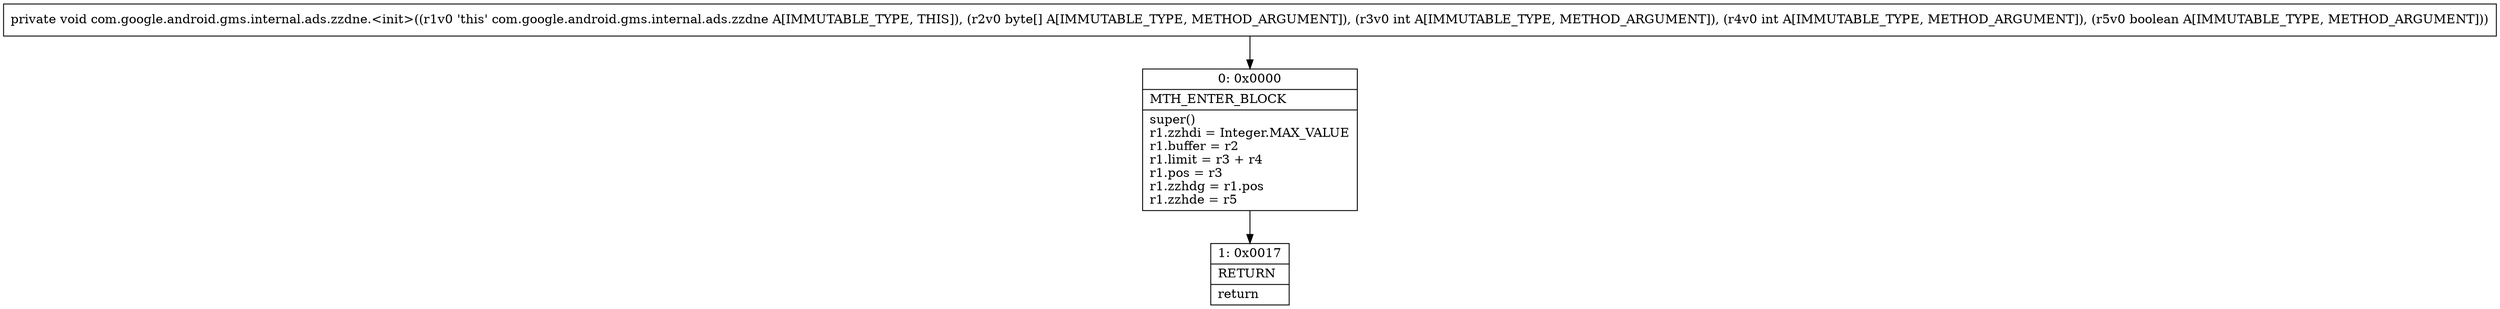 digraph "CFG forcom.google.android.gms.internal.ads.zzdne.\<init\>([BIIZ)V" {
Node_0 [shape=record,label="{0\:\ 0x0000|MTH_ENTER_BLOCK\l|super()\lr1.zzhdi = Integer.MAX_VALUE\lr1.buffer = r2\lr1.limit = r3 + r4\lr1.pos = r3\lr1.zzhdg = r1.pos\lr1.zzhde = r5\l}"];
Node_1 [shape=record,label="{1\:\ 0x0017|RETURN\l|return\l}"];
MethodNode[shape=record,label="{private void com.google.android.gms.internal.ads.zzdne.\<init\>((r1v0 'this' com.google.android.gms.internal.ads.zzdne A[IMMUTABLE_TYPE, THIS]), (r2v0 byte[] A[IMMUTABLE_TYPE, METHOD_ARGUMENT]), (r3v0 int A[IMMUTABLE_TYPE, METHOD_ARGUMENT]), (r4v0 int A[IMMUTABLE_TYPE, METHOD_ARGUMENT]), (r5v0 boolean A[IMMUTABLE_TYPE, METHOD_ARGUMENT])) }"];
MethodNode -> Node_0;
Node_0 -> Node_1;
}

